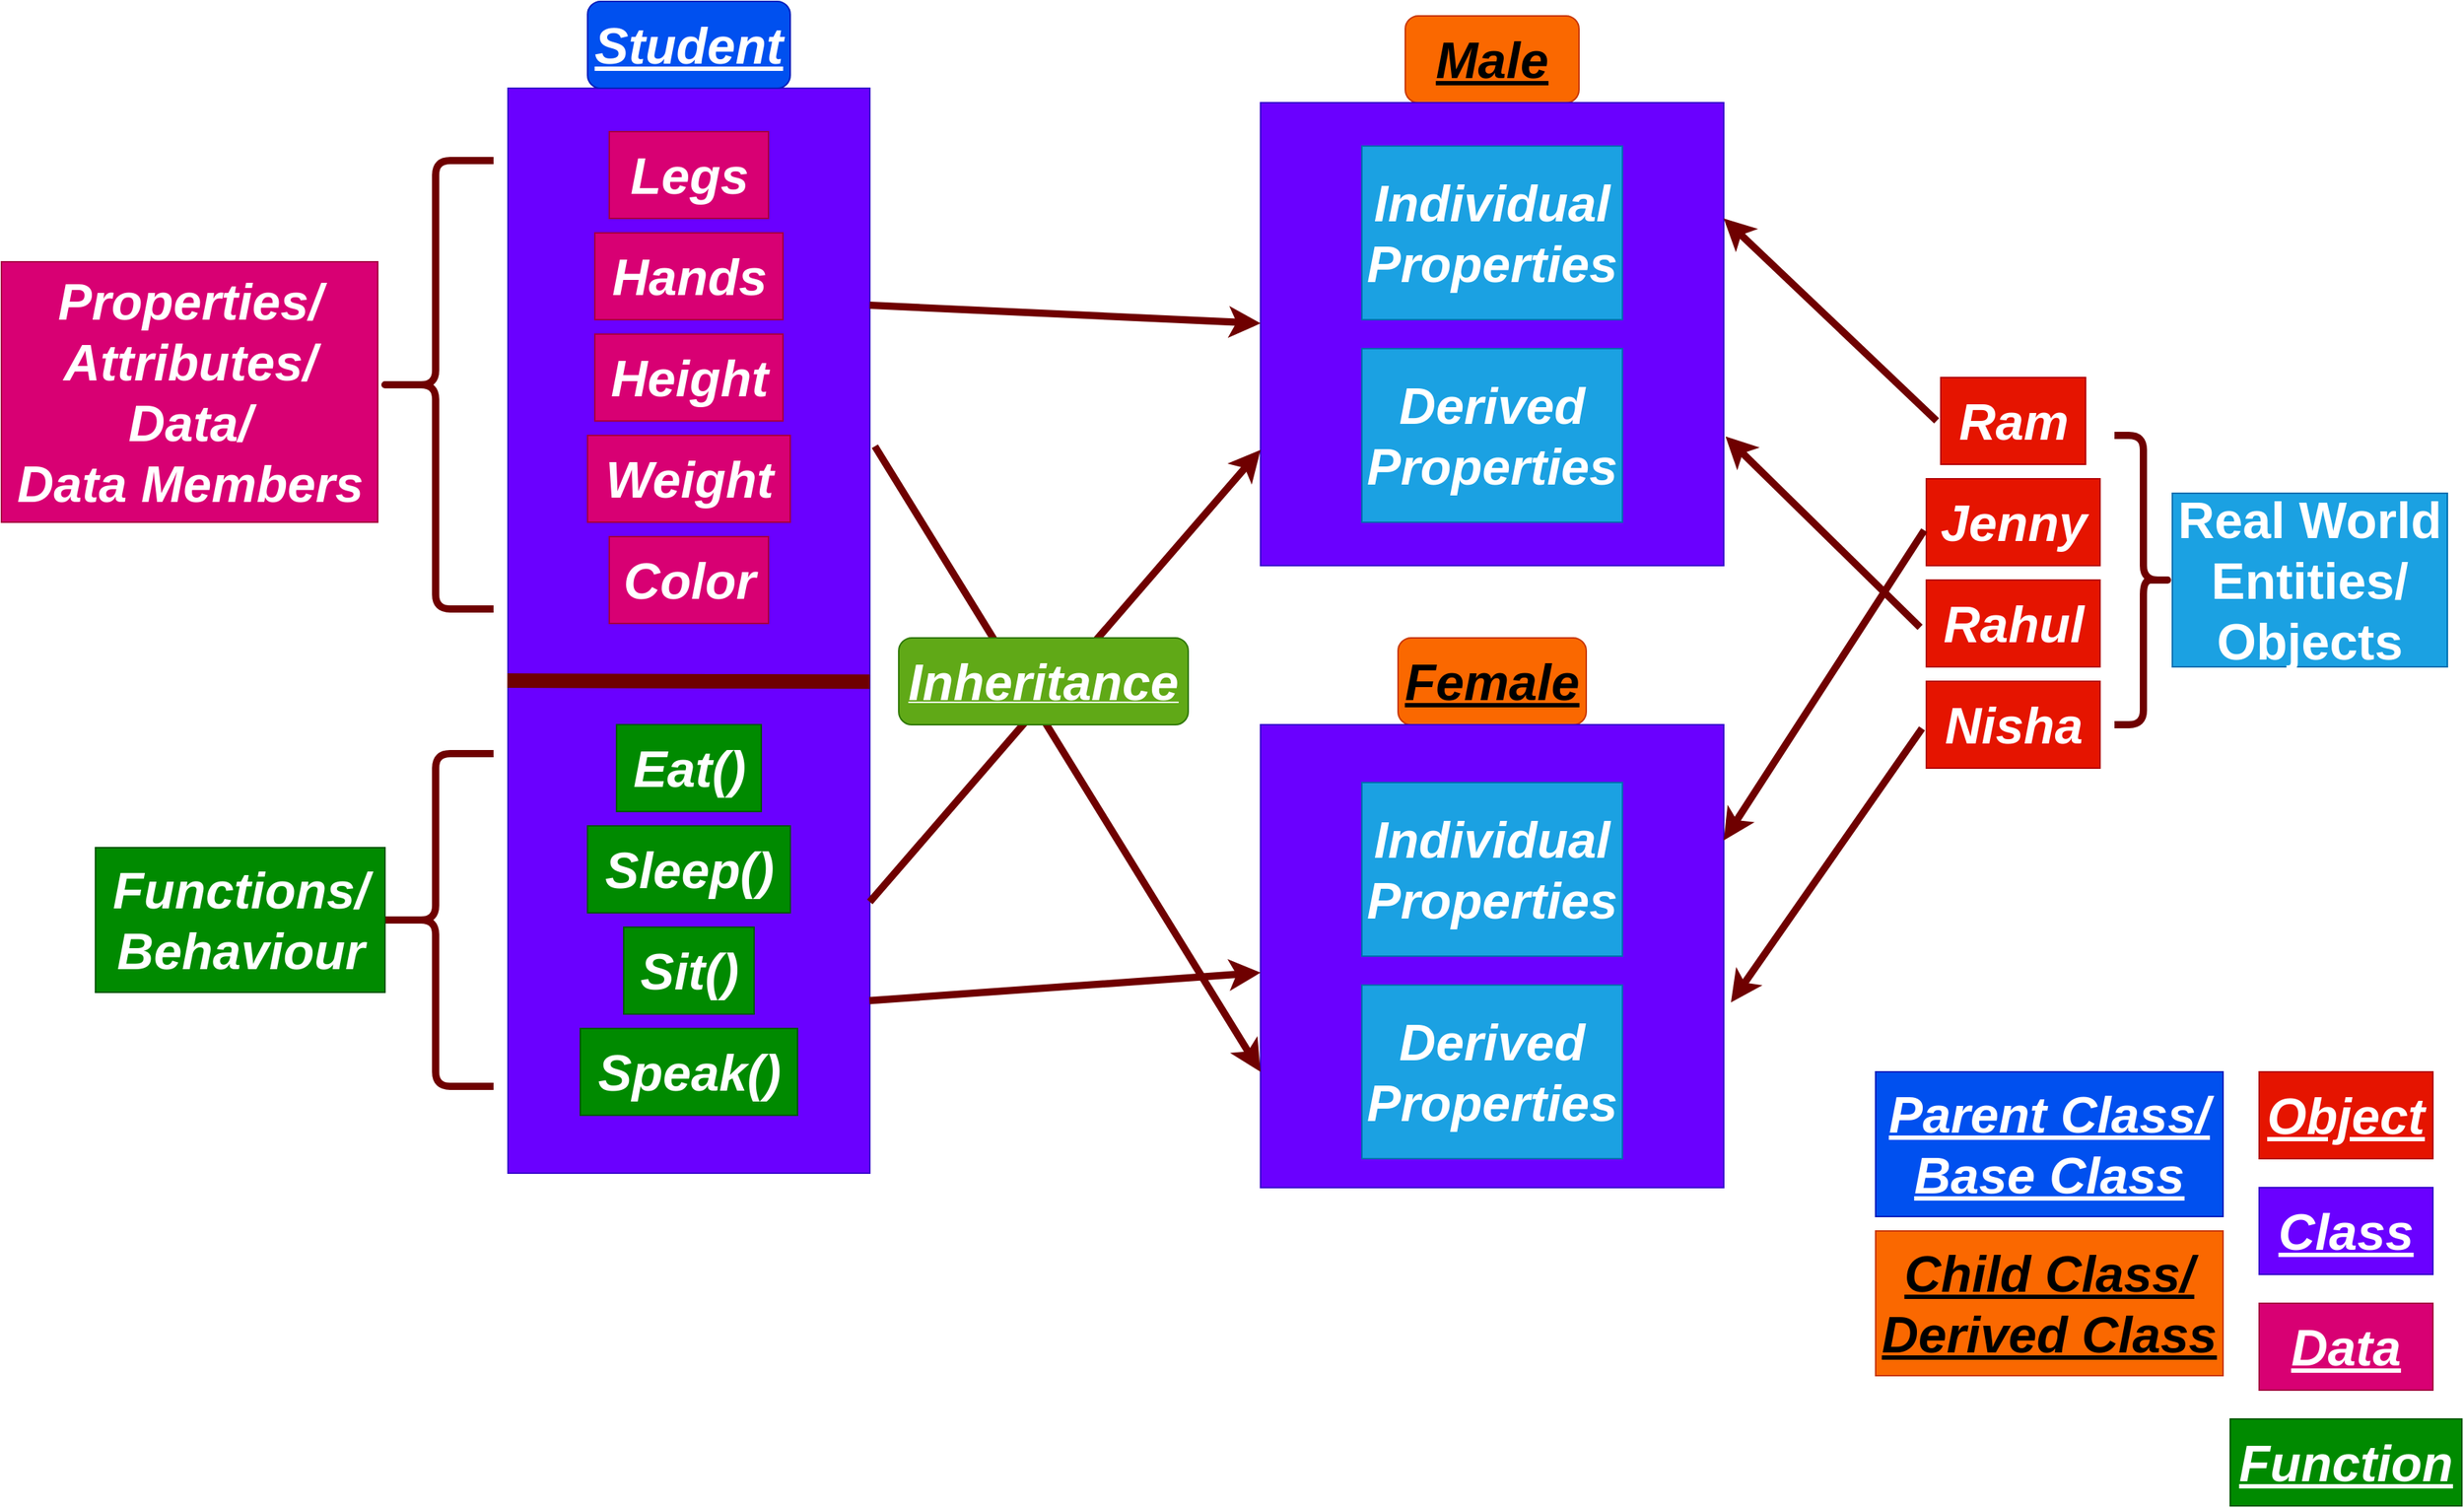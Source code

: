 <mxfile>
    <diagram id="md1nAkNrUsGZS8Y36WcH" name="Page-1">
        <mxGraphModel dx="2380" dy="1184" grid="1" gridSize="10" guides="1" tooltips="1" connect="1" arrows="1" fold="1" page="1" pageScale="1" pageWidth="850" pageHeight="1100" math="0" shadow="0">
            <root>
                <mxCell id="0"/>
                <mxCell id="1" parent="0"/>
                <mxCell id="3" value="" style="rounded=0;whiteSpace=wrap;html=1;fillColor=#6a00ff;fontColor=#ffffff;strokeColor=#3700CC;" parent="1" vertex="1">
                    <mxGeometry x="350" y="120" width="250" height="750" as="geometry"/>
                </mxCell>
                <mxCell id="4" value="&lt;font style=&quot;font-size: 35px;&quot;&gt;&lt;b&gt;&lt;u&gt;&lt;i&gt;Student&lt;/i&gt;&lt;/u&gt;&lt;/b&gt;&lt;/font&gt;" style="rounded=1;whiteSpace=wrap;html=1;fillColor=#0050ef;fontColor=#ffffff;strokeColor=#001DBC;" parent="1" vertex="1">
                    <mxGeometry x="405" y="60" width="140" height="60" as="geometry"/>
                </mxCell>
                <mxCell id="5" value="&lt;b&gt;&lt;i&gt;Legs&lt;/i&gt;&lt;/b&gt;" style="text;html=1;align=center;verticalAlign=middle;resizable=0;points=[];autosize=1;strokeColor=#A50040;fillColor=#d80073;fontSize=35;fontColor=#ffffff;" parent="1" vertex="1">
                    <mxGeometry x="420" y="150" width="110" height="60" as="geometry"/>
                </mxCell>
                <mxCell id="7" value="&lt;b&gt;&lt;i&gt;Hands&lt;/i&gt;&lt;/b&gt;" style="text;html=1;align=center;verticalAlign=middle;resizable=0;points=[];autosize=1;strokeColor=#A50040;fillColor=#d80073;fontSize=35;fontColor=#ffffff;" parent="1" vertex="1">
                    <mxGeometry x="410" y="220" width="130" height="60" as="geometry"/>
                </mxCell>
                <mxCell id="8" value="&lt;b&gt;&lt;i&gt;Height&lt;/i&gt;&lt;/b&gt;" style="text;html=1;align=center;verticalAlign=middle;resizable=0;points=[];autosize=1;strokeColor=#A50040;fillColor=#d80073;fontSize=35;fontColor=#ffffff;" parent="1" vertex="1">
                    <mxGeometry x="410" y="290" width="130" height="60" as="geometry"/>
                </mxCell>
                <mxCell id="9" value="&lt;b&gt;&lt;i&gt;Weight&lt;/i&gt;&lt;/b&gt;" style="text;html=1;align=center;verticalAlign=middle;resizable=0;points=[];autosize=1;strokeColor=#A50040;fillColor=#d80073;fontSize=35;fontColor=#ffffff;" parent="1" vertex="1">
                    <mxGeometry x="405" y="360" width="140" height="60" as="geometry"/>
                </mxCell>
                <mxCell id="10" value="&lt;b&gt;&lt;i&gt;Color&lt;/i&gt;&lt;/b&gt;" style="text;html=1;align=center;verticalAlign=middle;resizable=0;points=[];autosize=1;strokeColor=#A50040;fillColor=#d80073;fontSize=35;fontColor=#ffffff;" parent="1" vertex="1">
                    <mxGeometry x="420" y="430" width="110" height="60" as="geometry"/>
                </mxCell>
                <mxCell id="11" value="" style="endArrow=none;html=1;fontSize=35;strokeWidth=10;fillColor=#a20025;strokeColor=#6F0000;exitX=-0.002;exitY=0.546;exitDx=0;exitDy=0;exitPerimeter=0;entryX=1;entryY=0.547;entryDx=0;entryDy=0;entryPerimeter=0;" parent="1" source="3" target="3" edge="1">
                    <mxGeometry width="50" height="50" relative="1" as="geometry">
                        <mxPoint x="350" y="530" as="sourcePoint"/>
                        <mxPoint x="590" y="530" as="targetPoint"/>
                        <Array as="points">
                            <mxPoint x="500" y="530"/>
                        </Array>
                    </mxGeometry>
                </mxCell>
                <mxCell id="13" value="&lt;b&gt;&lt;i&gt;Eat()&lt;/i&gt;&lt;/b&gt;" style="text;html=1;align=center;verticalAlign=middle;resizable=0;points=[];autosize=1;strokeColor=#005700;fillColor=#008a00;fontSize=35;fontColor=#ffffff;" parent="1" vertex="1">
                    <mxGeometry x="425" y="560" width="100" height="60" as="geometry"/>
                </mxCell>
                <mxCell id="14" value="&lt;b&gt;&lt;i&gt;Sleep()&lt;/i&gt;&lt;/b&gt;" style="text;html=1;align=center;verticalAlign=middle;resizable=0;points=[];autosize=1;strokeColor=#005700;fillColor=#008a00;fontSize=35;fontColor=#ffffff;" parent="1" vertex="1">
                    <mxGeometry x="405" y="630" width="140" height="60" as="geometry"/>
                </mxCell>
                <mxCell id="15" value="&lt;b&gt;&lt;i&gt;Sit()&lt;/i&gt;&lt;/b&gt;" style="text;html=1;align=center;verticalAlign=middle;resizable=0;points=[];autosize=1;strokeColor=#005700;fillColor=#008a00;fontSize=35;fontColor=#ffffff;" parent="1" vertex="1">
                    <mxGeometry x="430" y="700" width="90" height="60" as="geometry"/>
                </mxCell>
                <mxCell id="16" value="&lt;b&gt;&lt;i&gt;Speak()&lt;/i&gt;&lt;/b&gt;" style="text;html=1;align=center;verticalAlign=middle;resizable=0;points=[];autosize=1;strokeColor=#005700;fillColor=#008a00;fontSize=35;fontColor=#ffffff;" parent="1" vertex="1">
                    <mxGeometry x="400" y="770" width="150" height="60" as="geometry"/>
                </mxCell>
                <mxCell id="20" value="" style="shape=curlyBracket;whiteSpace=wrap;html=1;rounded=1;flipH=1;labelPosition=right;verticalLabelPosition=middle;align=left;verticalAlign=middle;fontSize=35;rotation=-180;strokeWidth=5;fillColor=#a20025;fontColor=#ffffff;strokeColor=#6F0000;" parent="1" vertex="1">
                    <mxGeometry x="260" y="170" width="80" height="310" as="geometry"/>
                </mxCell>
                <mxCell id="21" value="" style="shape=curlyBracket;whiteSpace=wrap;html=1;rounded=1;flipH=1;labelPosition=right;verticalLabelPosition=middle;align=left;verticalAlign=middle;fontSize=35;rotation=-180;strokeWidth=5;fillColor=#a20025;fontColor=#ffffff;strokeColor=#6F0000;" parent="1" vertex="1">
                    <mxGeometry x="260" y="580" width="80" height="230" as="geometry"/>
                </mxCell>
                <mxCell id="22" value="&lt;b&gt;&lt;i&gt;Properties/&lt;br&gt;Attributes/&lt;br&gt;Data/&lt;br&gt;Data Members&lt;/i&gt;&lt;/b&gt;" style="text;html=1;align=center;verticalAlign=middle;resizable=0;points=[];autosize=1;strokeColor=#A50040;fillColor=#d80073;fontSize=35;fontColor=#ffffff;" parent="1" vertex="1">
                    <mxGeometry y="240" width="260" height="180" as="geometry"/>
                </mxCell>
                <mxCell id="25" value="&lt;i&gt;&lt;b&gt;Functions/&lt;br&gt;Behaviour&lt;br&gt;&lt;/b&gt;&lt;/i&gt;" style="text;html=1;align=center;verticalAlign=middle;resizable=0;points=[];autosize=1;strokeColor=#005700;fillColor=#008a00;fontSize=35;fontColor=#ffffff;" parent="1" vertex="1">
                    <mxGeometry x="65" y="645" width="200" height="100" as="geometry"/>
                </mxCell>
                <mxCell id="28" value="&lt;b&gt;&lt;i&gt;&lt;u&gt;Male&lt;/u&gt;&lt;/i&gt;&lt;/b&gt;" style="rounded=1;whiteSpace=wrap;html=1;strokeWidth=1;fontSize=35;fillColor=#fa6800;strokeColor=#C73500;fontColor=#000000;" parent="1" vertex="1">
                    <mxGeometry x="970" y="70" width="120" height="60" as="geometry"/>
                </mxCell>
                <mxCell id="29" value="" style="whiteSpace=wrap;html=1;aspect=fixed;strokeWidth=1;fontSize=35;fillColor=#6a00ff;fontColor=#ffffff;strokeColor=#3700CC;" parent="1" vertex="1">
                    <mxGeometry x="870" y="130" width="320" height="320" as="geometry"/>
                </mxCell>
                <mxCell id="32" value="&lt;b&gt;&lt;i&gt;&lt;u&gt;Female&lt;br&gt;&lt;/u&gt;&lt;/i&gt;&lt;/b&gt;" style="rounded=1;whiteSpace=wrap;html=1;strokeWidth=1;fontSize=35;fillColor=#fa6800;fontColor=#000000;strokeColor=#C73500;" parent="1" vertex="1">
                    <mxGeometry x="965" y="500" width="130" height="60" as="geometry"/>
                </mxCell>
                <mxCell id="33" value="" style="whiteSpace=wrap;html=1;aspect=fixed;strokeWidth=1;fontSize=35;fillColor=#6a00ff;fontColor=#ffffff;strokeColor=#3700CC;" parent="1" vertex="1">
                    <mxGeometry x="870" y="560" width="320" height="320" as="geometry"/>
                </mxCell>
                <mxCell id="34" value="&lt;b&gt;&lt;i&gt;Ram&lt;/i&gt;&lt;/b&gt;" style="text;html=1;align=center;verticalAlign=middle;resizable=0;points=[];autosize=1;strokeColor=#B20000;fillColor=#e51400;fontSize=35;fontColor=#ffffff;" parent="1" vertex="1">
                    <mxGeometry x="1340" y="320" width="100" height="60" as="geometry"/>
                </mxCell>
                <mxCell id="35" value="&lt;b&gt;&lt;i&gt;Rahul&lt;/i&gt;&lt;/b&gt;" style="text;html=1;align=center;verticalAlign=middle;resizable=0;points=[];autosize=1;strokeColor=#B20000;fillColor=#e51400;fontSize=35;fontColor=#ffffff;" parent="1" vertex="1">
                    <mxGeometry x="1330" y="460" width="120" height="60" as="geometry"/>
                </mxCell>
                <mxCell id="36" value="&lt;b&gt;&lt;i&gt;Jenny&lt;/i&gt;&lt;/b&gt;" style="text;html=1;align=center;verticalAlign=middle;resizable=0;points=[];autosize=1;strokeColor=#B20000;fillColor=#e51400;fontSize=35;fontColor=#ffffff;" parent="1" vertex="1">
                    <mxGeometry x="1330" y="390" width="120" height="60" as="geometry"/>
                </mxCell>
                <mxCell id="37" value="&lt;b&gt;&lt;i&gt;Nisha&lt;/i&gt;&lt;/b&gt;" style="text;html=1;align=center;verticalAlign=middle;resizable=0;points=[];autosize=1;strokeColor=#B20000;fillColor=#e51400;fontSize=35;fontColor=#ffffff;" parent="1" vertex="1">
                    <mxGeometry x="1330" y="530" width="120" height="60" as="geometry"/>
                </mxCell>
                <mxCell id="38" value="" style="shape=curlyBracket;whiteSpace=wrap;html=1;rounded=1;flipH=1;labelPosition=right;verticalLabelPosition=middle;align=left;verticalAlign=middle;strokeWidth=5;fontSize=35;fillColor=#a20025;fontColor=#ffffff;strokeColor=#6F0000;" parent="1" vertex="1">
                    <mxGeometry x="1460" y="360" width="40" height="200" as="geometry"/>
                </mxCell>
                <mxCell id="39" value="&lt;b&gt;Real World Entities/&lt;br&gt;Objects&lt;br&gt;&lt;/b&gt;" style="rounded=0;whiteSpace=wrap;html=1;strokeWidth=1;fontSize=35;fillColor=#1ba1e2;fontColor=#ffffff;strokeColor=#006EAF;" parent="1" vertex="1">
                    <mxGeometry x="1500" y="400" width="190" height="120" as="geometry"/>
                </mxCell>
                <mxCell id="40" value="" style="endArrow=classic;html=1;strokeWidth=5;fontSize=35;fillColor=#a20025;strokeColor=#6F0000;exitX=-0.029;exitY=0.498;exitDx=0;exitDy=0;exitPerimeter=0;entryX=1;entryY=0.25;entryDx=0;entryDy=0;" parent="1" source="34" target="29" edge="1">
                    <mxGeometry width="50" height="50" relative="1" as="geometry">
                        <mxPoint x="1240" y="430" as="sourcePoint"/>
                        <mxPoint x="1290" y="380" as="targetPoint"/>
                    </mxGeometry>
                </mxCell>
                <mxCell id="41" value="" style="endArrow=classic;html=1;strokeWidth=5;fontSize=35;fillColor=#a20025;strokeColor=#6F0000;exitX=-0.012;exitY=0.593;exitDx=0;exitDy=0;exitPerimeter=0;entryX=1;entryY=0.25;entryDx=0;entryDy=0;" parent="1" source="36" target="33" edge="1">
                    <mxGeometry width="50" height="50" relative="1" as="geometry">
                        <mxPoint x="1250" y="410" as="sourcePoint"/>
                        <mxPoint x="1102.9" y="270.12" as="targetPoint"/>
                    </mxGeometry>
                </mxCell>
                <mxCell id="42" value="" style="endArrow=classic;html=1;strokeWidth=5;fontSize=35;fillColor=#a20025;strokeColor=#6F0000;exitX=-0.036;exitY=0.545;exitDx=0;exitDy=0;exitPerimeter=0;entryX=1.004;entryY=0.721;entryDx=0;entryDy=0;entryPerimeter=0;" parent="1" source="35" target="29" edge="1">
                    <mxGeometry width="50" height="50" relative="1" as="geometry">
                        <mxPoint x="1260" y="430" as="sourcePoint"/>
                        <mxPoint x="1190" y="380" as="targetPoint"/>
                    </mxGeometry>
                </mxCell>
                <mxCell id="43" value="" style="endArrow=classic;html=1;strokeWidth=5;fontSize=35;fillColor=#a20025;strokeColor=#6F0000;exitX=-0.025;exitY=0.543;exitDx=0;exitDy=0;exitPerimeter=0;" parent="1" source="37" edge="1">
                    <mxGeometry width="50" height="50" relative="1" as="geometry">
                        <mxPoint x="1297.1" y="659.88" as="sourcePoint"/>
                        <mxPoint x="1195" y="752" as="targetPoint"/>
                    </mxGeometry>
                </mxCell>
                <mxCell id="46" value="&lt;b&gt;&lt;i&gt;Individual&lt;br&gt;Properties&lt;/i&gt;&lt;/b&gt;" style="rounded=0;whiteSpace=wrap;html=1;strokeWidth=1;fontSize=35;fillColor=#1ba1e2;fontColor=#ffffff;strokeColor=#006EAF;" parent="1" vertex="1">
                    <mxGeometry x="940" y="160" width="180" height="120" as="geometry"/>
                </mxCell>
                <mxCell id="47" value="&lt;b&gt;&lt;i&gt;Individual&lt;br&gt;Properties&lt;/i&gt;&lt;/b&gt;" style="rounded=0;whiteSpace=wrap;html=1;strokeWidth=1;fontSize=35;fillColor=#1ba1e2;fontColor=#ffffff;strokeColor=#006EAF;" parent="1" vertex="1">
                    <mxGeometry x="940" y="600" width="180" height="120" as="geometry"/>
                </mxCell>
                <mxCell id="49" value="&lt;b&gt;&lt;i&gt;&lt;u&gt;Object&lt;/u&gt;&lt;/i&gt;&lt;/b&gt;" style="rounded=0;whiteSpace=wrap;html=1;strokeWidth=1;fontSize=35;fillColor=#e51400;fontColor=#ffffff;strokeColor=#B20000;" parent="1" vertex="1">
                    <mxGeometry x="1560" y="800" width="120" height="60" as="geometry"/>
                </mxCell>
                <mxCell id="50" value="&lt;b&gt;&lt;i&gt;&lt;u&gt;Class&lt;/u&gt;&lt;/i&gt;&lt;/b&gt;" style="rounded=0;whiteSpace=wrap;html=1;strokeWidth=1;fontSize=35;fillColor=#6a00ff;fontColor=#ffffff;strokeColor=#3700CC;" parent="1" vertex="1">
                    <mxGeometry x="1560" y="880" width="120" height="60" as="geometry"/>
                </mxCell>
                <mxCell id="52" value="&lt;b&gt;&lt;i&gt;&lt;u&gt;Data&lt;/u&gt;&lt;/i&gt;&lt;/b&gt;" style="rounded=0;whiteSpace=wrap;html=1;strokeWidth=1;fontSize=35;fillColor=#d80073;fontColor=#ffffff;strokeColor=#A50040;" parent="1" vertex="1">
                    <mxGeometry x="1560" y="960" width="120" height="60" as="geometry"/>
                </mxCell>
                <mxCell id="53" value="&lt;b&gt;&lt;i&gt;&lt;u&gt;Function&lt;/u&gt;&lt;/i&gt;&lt;/b&gt;" style="rounded=0;whiteSpace=wrap;html=1;strokeWidth=1;fontSize=35;fillColor=#008a00;fontColor=#ffffff;strokeColor=#005700;" parent="1" vertex="1">
                    <mxGeometry x="1540" y="1040" width="160" height="60" as="geometry"/>
                </mxCell>
                <mxCell id="55" value="" style="endArrow=classic;html=1;strokeWidth=5;fontSize=35;fillColor=#a20025;strokeColor=#6F0000;exitX=1;exitY=0.2;exitDx=0;exitDy=0;exitPerimeter=0;" edge="1" parent="1" source="3" target="29">
                    <mxGeometry width="50" height="50" relative="1" as="geometry">
                        <mxPoint x="767.1" y="259.88" as="sourcePoint"/>
                        <mxPoint x="620.0" y="120" as="targetPoint"/>
                    </mxGeometry>
                </mxCell>
                <mxCell id="56" value="" style="endArrow=classic;html=1;strokeWidth=5;fontSize=35;fillColor=#a20025;strokeColor=#6F0000;exitX=1.014;exitY=0.33;exitDx=0;exitDy=0;exitPerimeter=0;entryX=0;entryY=0.75;entryDx=0;entryDy=0;" edge="1" parent="1" source="3" target="33">
                    <mxGeometry width="50" height="50" relative="1" as="geometry">
                        <mxPoint x="787.1" y="539.88" as="sourcePoint"/>
                        <mxPoint x="770" y="560" as="targetPoint"/>
                    </mxGeometry>
                </mxCell>
                <mxCell id="57" value="" style="endArrow=classic;html=1;strokeWidth=5;fontSize=35;fillColor=#a20025;strokeColor=#6F0000;exitX=0.999;exitY=0.841;exitDx=0;exitDy=0;exitPerimeter=0;" edge="1" parent="1" source="3" target="33">
                    <mxGeometry width="50" height="50" relative="1" as="geometry">
                        <mxPoint x="690" y="670" as="sourcePoint"/>
                        <mxPoint x="542.9" y="530.12" as="targetPoint"/>
                    </mxGeometry>
                </mxCell>
                <mxCell id="58" value="" style="endArrow=classic;html=1;strokeWidth=5;fontSize=35;fillColor=#a20025;strokeColor=#6F0000;exitX=1;exitY=0.75;exitDx=0;exitDy=0;entryX=0;entryY=0.75;entryDx=0;entryDy=0;" edge="1" parent="1" source="3" target="29">
                    <mxGeometry width="50" height="50" relative="1" as="geometry">
                        <mxPoint x="670" y="620" as="sourcePoint"/>
                        <mxPoint x="522.9" y="480.12" as="targetPoint"/>
                    </mxGeometry>
                </mxCell>
                <mxCell id="59" value="&lt;b&gt;&lt;i&gt;&lt;u&gt;&lt;font style=&quot;font-size: 35px;&quot;&gt;Inheritance&lt;/font&gt;&lt;/u&gt;&lt;/i&gt;&lt;/b&gt;" style="rounded=1;whiteSpace=wrap;html=1;fillColor=#60a917;fontColor=#ffffff;strokeColor=#2D7600;" vertex="1" parent="1">
                    <mxGeometry x="620" y="500" width="200" height="60" as="geometry"/>
                </mxCell>
                <mxCell id="60" value="&lt;b&gt;&lt;i&gt;Derived&lt;br&gt;Properties&lt;/i&gt;&lt;/b&gt;" style="rounded=0;whiteSpace=wrap;html=1;strokeWidth=1;fontSize=35;fillColor=#1ba1e2;fontColor=#ffffff;strokeColor=#006EAF;" vertex="1" parent="1">
                    <mxGeometry x="940" y="740" width="180" height="120" as="geometry"/>
                </mxCell>
                <mxCell id="61" value="&lt;b&gt;&lt;i&gt;Derived&lt;br&gt;Properties&lt;/i&gt;&lt;/b&gt;" style="rounded=0;whiteSpace=wrap;html=1;strokeWidth=1;fontSize=35;fillColor=#1ba1e2;fontColor=#ffffff;strokeColor=#006EAF;" vertex="1" parent="1">
                    <mxGeometry x="940" y="300" width="180" height="120" as="geometry"/>
                </mxCell>
                <mxCell id="62" value="&lt;b&gt;&lt;i&gt;&lt;u&gt;Parent Class/&lt;br&gt;Base Class&lt;br&gt;&lt;/u&gt;&lt;/i&gt;&lt;/b&gt;" style="rounded=0;whiteSpace=wrap;html=1;strokeWidth=1;fontSize=35;fillColor=#0050ef;fontColor=#ffffff;strokeColor=#001DBC;" vertex="1" parent="1">
                    <mxGeometry x="1295" y="800" width="240" height="100" as="geometry"/>
                </mxCell>
                <mxCell id="63" value="&lt;b&gt;&lt;i&gt;&lt;u&gt;Child Class/&lt;br&gt;Derived Class&lt;br&gt;&lt;/u&gt;&lt;/i&gt;&lt;/b&gt;" style="rounded=0;whiteSpace=wrap;html=1;strokeWidth=1;fontSize=35;fillColor=#fa6800;fontColor=#000000;strokeColor=#C73500;" vertex="1" parent="1">
                    <mxGeometry x="1295" y="910" width="240" height="100" as="geometry"/>
                </mxCell>
            </root>
        </mxGraphModel>
    </diagram>
</mxfile>